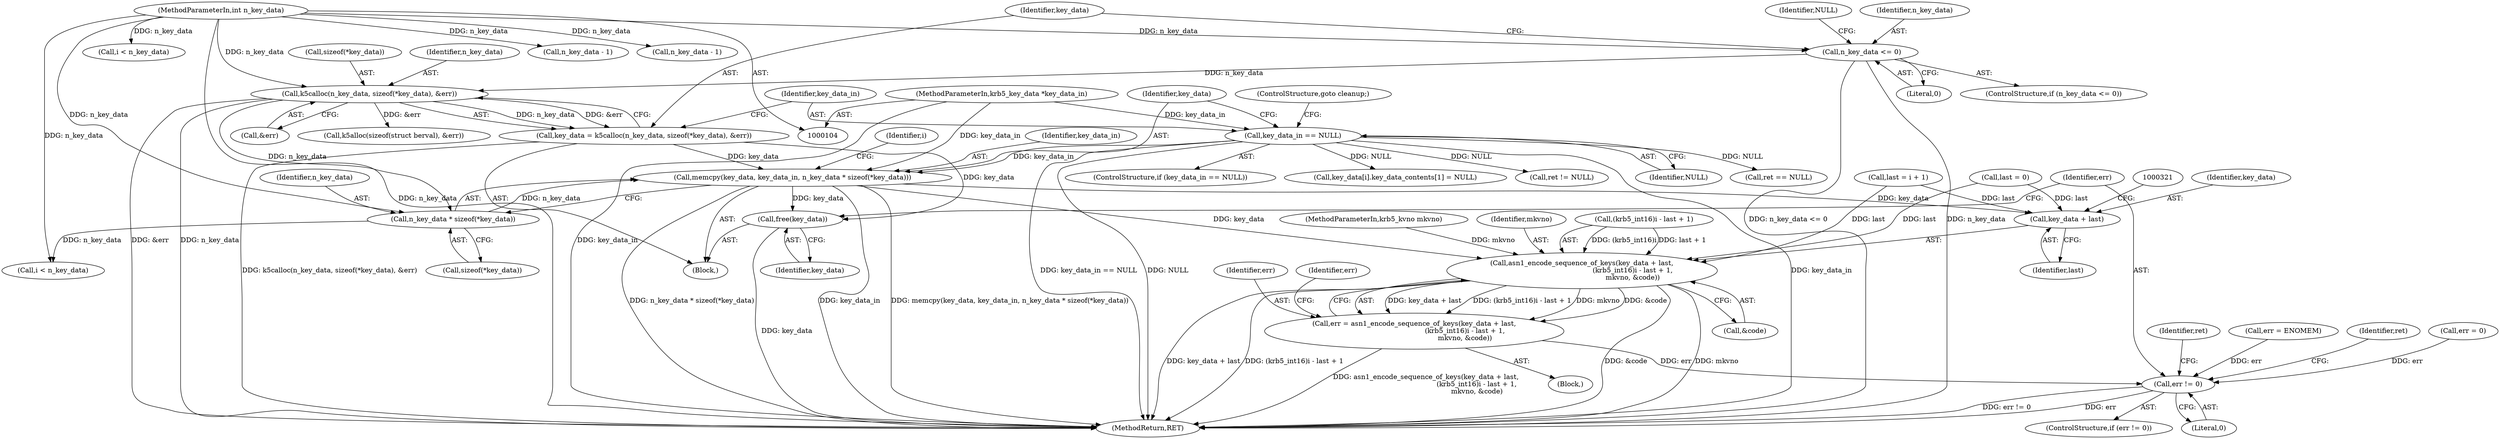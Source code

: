 digraph "0_krb5_dc7ed55c689d57de7f7408b34631bf06fec9dab1@API" {
"1000146" [label="(Call,memcpy(key_data, key_data_in, n_key_data * sizeof(*key_data)))"];
"1000132" [label="(Call,key_data = k5calloc(n_key_data, sizeof(*key_data), &err))"];
"1000134" [label="(Call,k5calloc(n_key_data, sizeof(*key_data), &err))"];
"1000127" [label="(Call,n_key_data <= 0)"];
"1000106" [label="(MethodParameterIn,int n_key_data)"];
"1000142" [label="(Call,key_data_in == NULL)"];
"1000105" [label="(MethodParameterIn,krb5_key_data *key_data_in)"];
"1000149" [label="(Call,n_key_data * sizeof(*key_data))"];
"1000315" [label="(Call,asn1_encode_sequence_of_keys(key_data + last,\n                                               (krb5_int16)i - last + 1,\n                                               mkvno, &code))"];
"1000313" [label="(Call,err = asn1_encode_sequence_of_keys(key_data + last,\n                                               (krb5_int16)i - last + 1,\n                                               mkvno, &code))"];
"1000375" [label="(Call,err != 0)"];
"1000316" [label="(Call,key_data + last)"];
"1000372" [label="(Call,free(key_data))"];
"1000327" [label="(Call,&code)"];
"1000381" [label="(Identifier,ret)"];
"1000354" [label="(Call,last = i + 1)"];
"1000259" [label="(Call,last = 0)"];
"1000296" [label="(Block,)"];
"1000141" [label="(ControlStructure,if (key_data_in == NULL))"];
"1000249" [label="(Call,err = ENOMEM)"];
"1000373" [label="(Identifier,key_data)"];
"1000142" [label="(Call,key_data_in == NULL)"];
"1000409" [label="(Identifier,ret)"];
"1000105" [label="(MethodParameterIn,krb5_key_data *key_data_in)"];
"1000315" [label="(Call,asn1_encode_sequence_of_keys(key_data + last,\n                                               (krb5_int16)i - last + 1,\n                                               mkvno, &code))"];
"1000314" [label="(Identifier,err)"];
"1000330" [label="(Identifier,err)"];
"1000156" [label="(Identifier,i)"];
"1000108" [label="(Block,)"];
"1000316" [label="(Call,key_data + last)"];
"1000273" [label="(Call,i < n_key_data)"];
"1000136" [label="(Call,sizeof(*key_data))"];
"1000319" [label="(Call,(krb5_int16)i - last + 1)"];
"1000375" [label="(Call,err != 0)"];
"1000135" [label="(Identifier,n_key_data)"];
"1000129" [label="(Literal,0)"];
"1000301" [label="(Call,k5alloc(sizeof(struct berval), &err))"];
"1000284" [label="(Call,n_key_data - 1)"];
"1000374" [label="(ControlStructure,if (err != 0))"];
"1000150" [label="(Identifier,n_key_data)"];
"1000151" [label="(Call,sizeof(*key_data))"];
"1000317" [label="(Identifier,key_data)"];
"1000147" [label="(Identifier,key_data)"];
"1000106" [label="(MethodParameterIn,int n_key_data)"];
"1000377" [label="(Literal,0)"];
"1000131" [label="(Identifier,NULL)"];
"1000198" [label="(Call,key_data[i].key_data_contents[1] = NULL)"];
"1000133" [label="(Identifier,key_data)"];
"1000107" [label="(MethodParameterIn,krb5_kvno mkvno)"];
"1000134" [label="(Call,k5calloc(n_key_data, sizeof(*key_data), &err))"];
"1000313" [label="(Call,err = asn1_encode_sequence_of_keys(key_data + last,\n                                               (krb5_int16)i - last + 1,\n                                               mkvno, &code))"];
"1000149" [label="(Call,n_key_data * sizeof(*key_data))"];
"1000145" [label="(ControlStructure,goto cleanup;)"];
"1000376" [label="(Identifier,err)"];
"1000122" [label="(Call,err = 0)"];
"1000128" [label="(Identifier,n_key_data)"];
"1000326" [label="(Identifier,mkvno)"];
"1000126" [label="(ControlStructure,if (n_key_data <= 0))"];
"1000132" [label="(Call,key_data = k5calloc(n_key_data, sizeof(*key_data), &err))"];
"1000158" [label="(Call,i < n_key_data)"];
"1000139" [label="(Call,&err)"];
"1000318" [label="(Identifier,last)"];
"1000127" [label="(Call,n_key_data <= 0)"];
"1000148" [label="(Identifier,key_data_in)"];
"1000146" [label="(Call,memcpy(key_data, key_data_in, n_key_data * sizeof(*key_data)))"];
"1000410" [label="(MethodReturn,RET)"];
"1000380" [label="(Call,ret != NULL)"];
"1000143" [label="(Identifier,key_data_in)"];
"1000245" [label="(Call,ret == NULL)"];
"1000213" [label="(Call,n_key_data - 1)"];
"1000372" [label="(Call,free(key_data))"];
"1000144" [label="(Identifier,NULL)"];
"1000146" -> "1000108"  [label="AST: "];
"1000146" -> "1000149"  [label="CFG: "];
"1000147" -> "1000146"  [label="AST: "];
"1000148" -> "1000146"  [label="AST: "];
"1000149" -> "1000146"  [label="AST: "];
"1000156" -> "1000146"  [label="CFG: "];
"1000146" -> "1000410"  [label="DDG: n_key_data * sizeof(*key_data)"];
"1000146" -> "1000410"  [label="DDG: key_data_in"];
"1000146" -> "1000410"  [label="DDG: memcpy(key_data, key_data_in, n_key_data * sizeof(*key_data))"];
"1000132" -> "1000146"  [label="DDG: key_data"];
"1000142" -> "1000146"  [label="DDG: key_data_in"];
"1000105" -> "1000146"  [label="DDG: key_data_in"];
"1000149" -> "1000146"  [label="DDG: n_key_data"];
"1000146" -> "1000315"  [label="DDG: key_data"];
"1000146" -> "1000316"  [label="DDG: key_data"];
"1000146" -> "1000372"  [label="DDG: key_data"];
"1000132" -> "1000108"  [label="AST: "];
"1000132" -> "1000134"  [label="CFG: "];
"1000133" -> "1000132"  [label="AST: "];
"1000134" -> "1000132"  [label="AST: "];
"1000143" -> "1000132"  [label="CFG: "];
"1000132" -> "1000410"  [label="DDG: k5calloc(n_key_data, sizeof(*key_data), &err)"];
"1000134" -> "1000132"  [label="DDG: n_key_data"];
"1000134" -> "1000132"  [label="DDG: &err"];
"1000132" -> "1000372"  [label="DDG: key_data"];
"1000134" -> "1000139"  [label="CFG: "];
"1000135" -> "1000134"  [label="AST: "];
"1000136" -> "1000134"  [label="AST: "];
"1000139" -> "1000134"  [label="AST: "];
"1000134" -> "1000410"  [label="DDG: &err"];
"1000134" -> "1000410"  [label="DDG: n_key_data"];
"1000127" -> "1000134"  [label="DDG: n_key_data"];
"1000106" -> "1000134"  [label="DDG: n_key_data"];
"1000134" -> "1000149"  [label="DDG: n_key_data"];
"1000134" -> "1000301"  [label="DDG: &err"];
"1000127" -> "1000126"  [label="AST: "];
"1000127" -> "1000129"  [label="CFG: "];
"1000128" -> "1000127"  [label="AST: "];
"1000129" -> "1000127"  [label="AST: "];
"1000131" -> "1000127"  [label="CFG: "];
"1000133" -> "1000127"  [label="CFG: "];
"1000127" -> "1000410"  [label="DDG: n_key_data <= 0"];
"1000127" -> "1000410"  [label="DDG: n_key_data"];
"1000106" -> "1000127"  [label="DDG: n_key_data"];
"1000106" -> "1000104"  [label="AST: "];
"1000106" -> "1000410"  [label="DDG: n_key_data"];
"1000106" -> "1000149"  [label="DDG: n_key_data"];
"1000106" -> "1000158"  [label="DDG: n_key_data"];
"1000106" -> "1000213"  [label="DDG: n_key_data"];
"1000106" -> "1000273"  [label="DDG: n_key_data"];
"1000106" -> "1000284"  [label="DDG: n_key_data"];
"1000142" -> "1000141"  [label="AST: "];
"1000142" -> "1000144"  [label="CFG: "];
"1000143" -> "1000142"  [label="AST: "];
"1000144" -> "1000142"  [label="AST: "];
"1000145" -> "1000142"  [label="CFG: "];
"1000147" -> "1000142"  [label="CFG: "];
"1000142" -> "1000410"  [label="DDG: key_data_in == NULL"];
"1000142" -> "1000410"  [label="DDG: NULL"];
"1000142" -> "1000410"  [label="DDG: key_data_in"];
"1000105" -> "1000142"  [label="DDG: key_data_in"];
"1000142" -> "1000198"  [label="DDG: NULL"];
"1000142" -> "1000245"  [label="DDG: NULL"];
"1000142" -> "1000380"  [label="DDG: NULL"];
"1000105" -> "1000104"  [label="AST: "];
"1000105" -> "1000410"  [label="DDG: key_data_in"];
"1000149" -> "1000151"  [label="CFG: "];
"1000150" -> "1000149"  [label="AST: "];
"1000151" -> "1000149"  [label="AST: "];
"1000149" -> "1000158"  [label="DDG: n_key_data"];
"1000315" -> "1000313"  [label="AST: "];
"1000315" -> "1000327"  [label="CFG: "];
"1000316" -> "1000315"  [label="AST: "];
"1000319" -> "1000315"  [label="AST: "];
"1000326" -> "1000315"  [label="AST: "];
"1000327" -> "1000315"  [label="AST: "];
"1000313" -> "1000315"  [label="CFG: "];
"1000315" -> "1000410"  [label="DDG: mkvno"];
"1000315" -> "1000410"  [label="DDG: key_data + last"];
"1000315" -> "1000410"  [label="DDG: (krb5_int16)i - last + 1"];
"1000315" -> "1000410"  [label="DDG: &code"];
"1000315" -> "1000313"  [label="DDG: key_data + last"];
"1000315" -> "1000313"  [label="DDG: (krb5_int16)i - last + 1"];
"1000315" -> "1000313"  [label="DDG: mkvno"];
"1000315" -> "1000313"  [label="DDG: &code"];
"1000259" -> "1000315"  [label="DDG: last"];
"1000354" -> "1000315"  [label="DDG: last"];
"1000319" -> "1000315"  [label="DDG: (krb5_int16)i"];
"1000319" -> "1000315"  [label="DDG: last + 1"];
"1000107" -> "1000315"  [label="DDG: mkvno"];
"1000313" -> "1000296"  [label="AST: "];
"1000314" -> "1000313"  [label="AST: "];
"1000330" -> "1000313"  [label="CFG: "];
"1000313" -> "1000410"  [label="DDG: asn1_encode_sequence_of_keys(key_data + last,\n                                               (krb5_int16)i - last + 1,\n                                               mkvno, &code)"];
"1000313" -> "1000375"  [label="DDG: err"];
"1000375" -> "1000374"  [label="AST: "];
"1000375" -> "1000377"  [label="CFG: "];
"1000376" -> "1000375"  [label="AST: "];
"1000377" -> "1000375"  [label="AST: "];
"1000381" -> "1000375"  [label="CFG: "];
"1000409" -> "1000375"  [label="CFG: "];
"1000375" -> "1000410"  [label="DDG: err"];
"1000375" -> "1000410"  [label="DDG: err != 0"];
"1000122" -> "1000375"  [label="DDG: err"];
"1000249" -> "1000375"  [label="DDG: err"];
"1000316" -> "1000318"  [label="CFG: "];
"1000317" -> "1000316"  [label="AST: "];
"1000318" -> "1000316"  [label="AST: "];
"1000321" -> "1000316"  [label="CFG: "];
"1000259" -> "1000316"  [label="DDG: last"];
"1000354" -> "1000316"  [label="DDG: last"];
"1000372" -> "1000108"  [label="AST: "];
"1000372" -> "1000373"  [label="CFG: "];
"1000373" -> "1000372"  [label="AST: "];
"1000376" -> "1000372"  [label="CFG: "];
"1000372" -> "1000410"  [label="DDG: key_data"];
}

